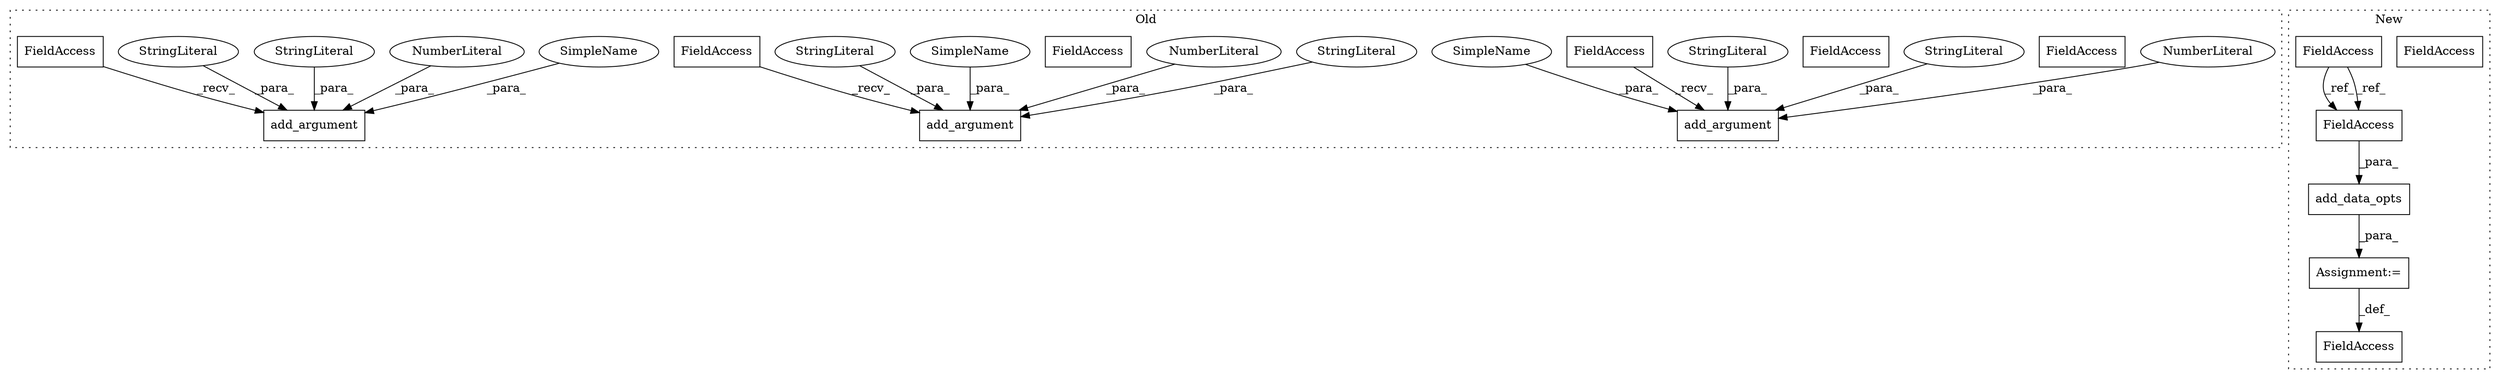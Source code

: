 digraph G {
subgraph cluster0 {
1 [label="add_argument" a="32" s="754,876" l="13,1" shape="box"];
3 [label="NumberLiteral" a="34" s="784" l="2" shape="ellipse"];
6 [label="FieldAccess" a="22" s="747" l="6" shape="box"];
7 [label="add_argument" a="32" s="619,740" l="13,1" shape="box"];
8 [label="NumberLiteral" a="34" s="649" l="1" shape="ellipse"];
9 [label="FieldAccess" a="22" s="612" l="6" shape="box"];
10 [label="StringLiteral" a="45" s="791" l="85" shape="ellipse"];
12 [label="StringLiteral" a="45" s="655" l="85" shape="ellipse"];
13 [label="StringLiteral" a="45" s="767" l="16" shape="ellipse"];
14 [label="StringLiteral" a="45" s="632" l="16" shape="ellipse"];
16 [label="add_argument" a="32" s="553,605" l="13,1" shape="box"];
17 [label="NumberLiteral" a="34" s="582" l="5" shape="ellipse"];
18 [label="FieldAccess" a="22" s="546" l="6" shape="box"];
19 [label="StringLiteral" a="45" s="566" l="15" shape="ellipse"];
20 [label="StringLiteral" a="45" s="592" l="13" shape="ellipse"];
22 [label="FieldAccess" a="22" s="546" l="6" shape="box"];
23 [label="FieldAccess" a="22" s="747" l="6" shape="box"];
24 [label="FieldAccess" a="22" s="612" l="6" shape="box"];
25 [label="SimpleName" a="42" s="651" l="3" shape="ellipse"];
26 [label="SimpleName" a="42" s="588" l="3" shape="ellipse"];
27 [label="SimpleName" a="42" s="787" l="3" shape="ellipse"];
label = "Old";
style="dotted";
}
subgraph cluster1 {
2 [label="add_data_opts" a="32" s="531,551" l="14,1" shape="box"];
4 [label="FieldAccess" a="22" s="545" l="6" shape="box"];
5 [label="FieldAccess" a="22" s="524" l="6" shape="box"];
11 [label="Assignment:=" a="7" s="530" l="1" shape="box"];
15 [label="FieldAccess" a="22" s="443" l="6" shape="box"];
21 [label="FieldAccess" a="22" s="545" l="6" shape="box"];
label = "New";
style="dotted";
}
2 -> 11 [label="_para_"];
3 -> 1 [label="_para_"];
8 -> 7 [label="_para_"];
10 -> 1 [label="_para_"];
11 -> 5 [label="_def_"];
12 -> 7 [label="_para_"];
13 -> 1 [label="_para_"];
14 -> 7 [label="_para_"];
15 -> 21 [label="_ref_"];
15 -> 21 [label="_ref_"];
17 -> 16 [label="_para_"];
19 -> 16 [label="_para_"];
20 -> 16 [label="_para_"];
21 -> 2 [label="_para_"];
22 -> 16 [label="_recv_"];
23 -> 1 [label="_recv_"];
24 -> 7 [label="_recv_"];
25 -> 7 [label="_para_"];
26 -> 16 [label="_para_"];
27 -> 1 [label="_para_"];
}